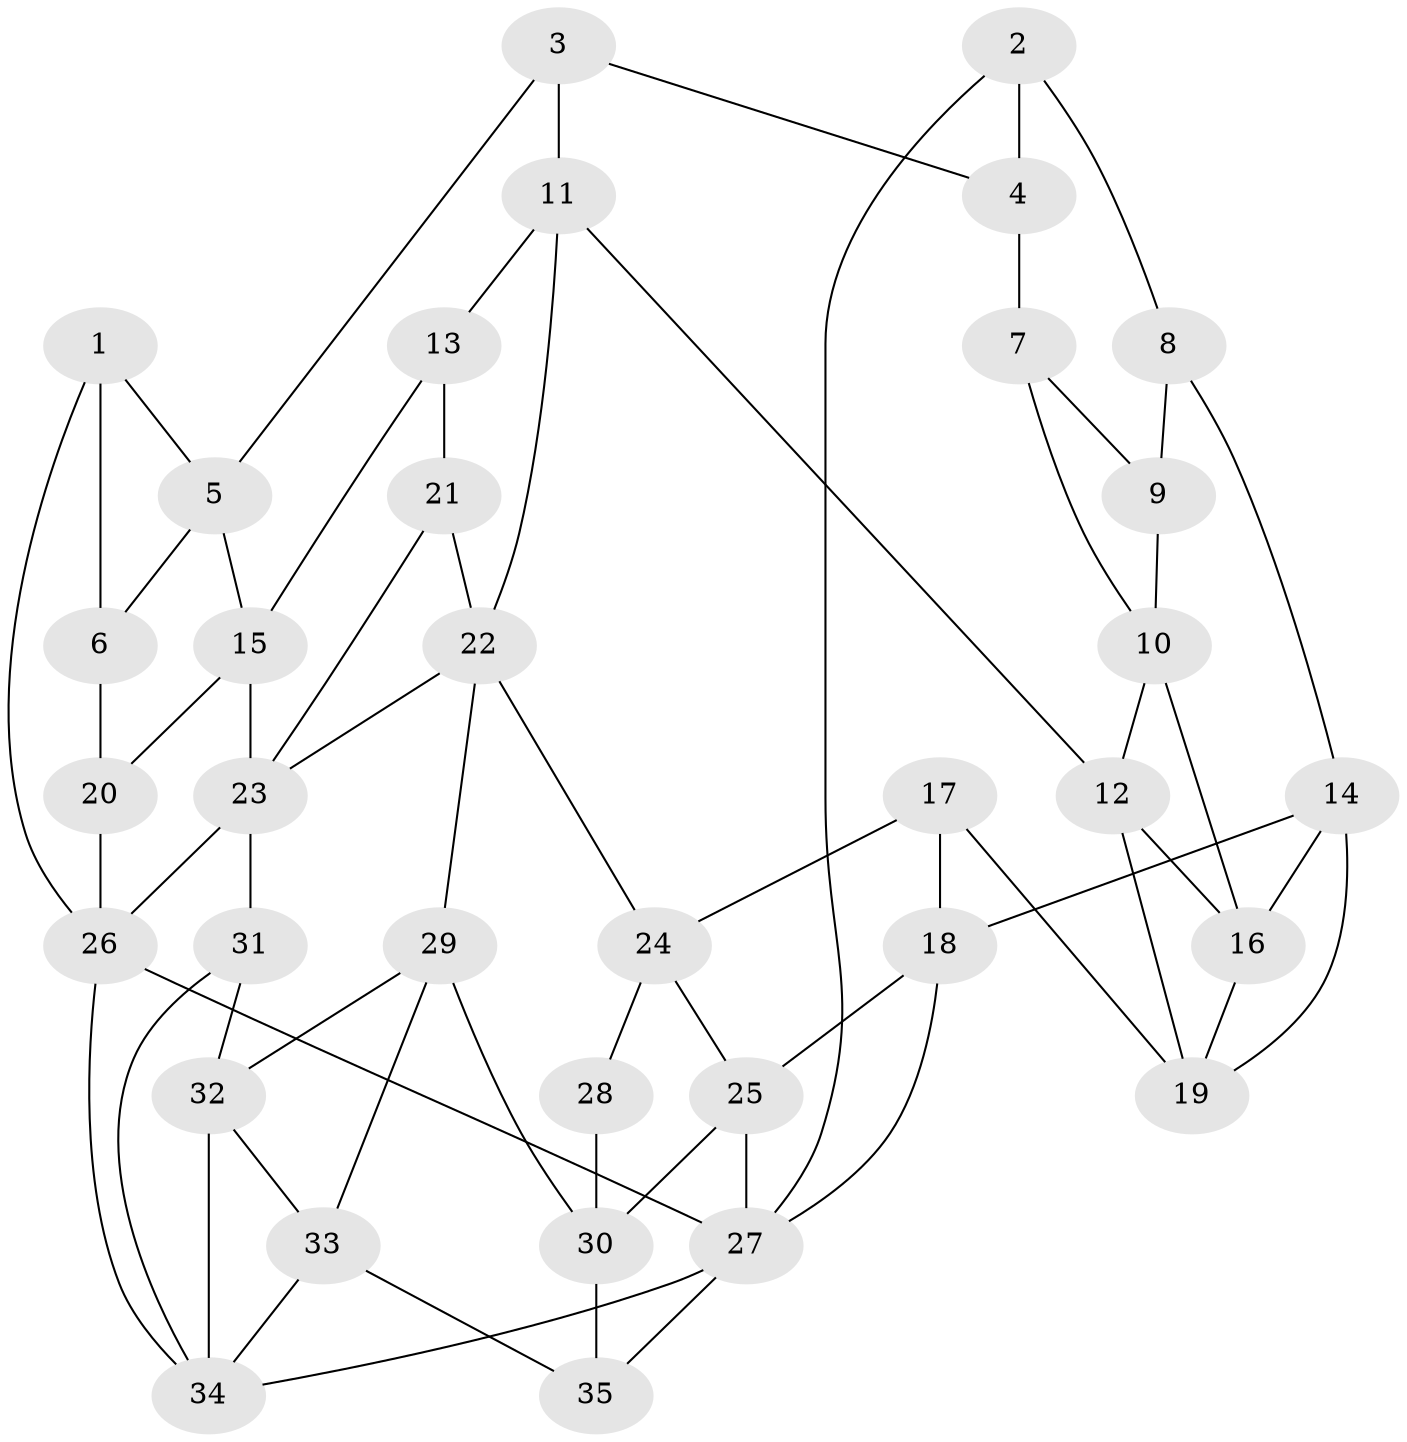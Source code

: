 // original degree distribution, {3: 0.07246376811594203, 4: 0.18840579710144928, 5: 0.5072463768115942, 6: 0.2318840579710145}
// Generated by graph-tools (version 1.1) at 2025/27/03/09/25 03:27:14]
// undirected, 35 vertices, 65 edges
graph export_dot {
graph [start="1"]
  node [color=gray90,style=filled];
  1;
  2;
  3;
  4;
  5;
  6;
  7;
  8;
  9;
  10;
  11;
  12;
  13;
  14;
  15;
  16;
  17;
  18;
  19;
  20;
  21;
  22;
  23;
  24;
  25;
  26;
  27;
  28;
  29;
  30;
  31;
  32;
  33;
  34;
  35;
  1 -- 5 [weight=1.0];
  1 -- 6 [weight=2.0];
  1 -- 26 [weight=1.0];
  2 -- 4 [weight=1.0];
  2 -- 8 [weight=1.0];
  2 -- 27 [weight=1.0];
  3 -- 4 [weight=1.0];
  3 -- 5 [weight=1.0];
  3 -- 11 [weight=1.0];
  4 -- 7 [weight=2.0];
  5 -- 6 [weight=1.0];
  5 -- 15 [weight=1.0];
  6 -- 20 [weight=1.0];
  7 -- 9 [weight=1.0];
  7 -- 10 [weight=1.0];
  8 -- 9 [weight=2.0];
  8 -- 14 [weight=1.0];
  9 -- 10 [weight=1.0];
  10 -- 12 [weight=1.0];
  10 -- 16 [weight=1.0];
  11 -- 12 [weight=1.0];
  11 -- 13 [weight=1.0];
  11 -- 22 [weight=1.0];
  12 -- 16 [weight=1.0];
  12 -- 19 [weight=1.0];
  13 -- 15 [weight=1.0];
  13 -- 21 [weight=1.0];
  14 -- 16 [weight=1.0];
  14 -- 18 [weight=1.0];
  14 -- 19 [weight=1.0];
  15 -- 20 [weight=1.0];
  15 -- 23 [weight=1.0];
  16 -- 19 [weight=1.0];
  17 -- 18 [weight=1.0];
  17 -- 19 [weight=1.0];
  17 -- 24 [weight=1.0];
  18 -- 25 [weight=1.0];
  18 -- 27 [weight=1.0];
  20 -- 26 [weight=2.0];
  21 -- 22 [weight=1.0];
  21 -- 23 [weight=1.0];
  22 -- 23 [weight=1.0];
  22 -- 24 [weight=1.0];
  22 -- 29 [weight=1.0];
  23 -- 26 [weight=1.0];
  23 -- 31 [weight=1.0];
  24 -- 25 [weight=1.0];
  24 -- 28 [weight=1.0];
  25 -- 27 [weight=1.0];
  25 -- 30 [weight=1.0];
  26 -- 27 [weight=1.0];
  26 -- 34 [weight=1.0];
  27 -- 34 [weight=1.0];
  27 -- 35 [weight=1.0];
  28 -- 30 [weight=1.0];
  29 -- 30 [weight=1.0];
  29 -- 32 [weight=1.0];
  29 -- 33 [weight=1.0];
  30 -- 35 [weight=1.0];
  31 -- 32 [weight=1.0];
  31 -- 34 [weight=1.0];
  32 -- 33 [weight=1.0];
  32 -- 34 [weight=1.0];
  33 -- 34 [weight=1.0];
  33 -- 35 [weight=1.0];
}

